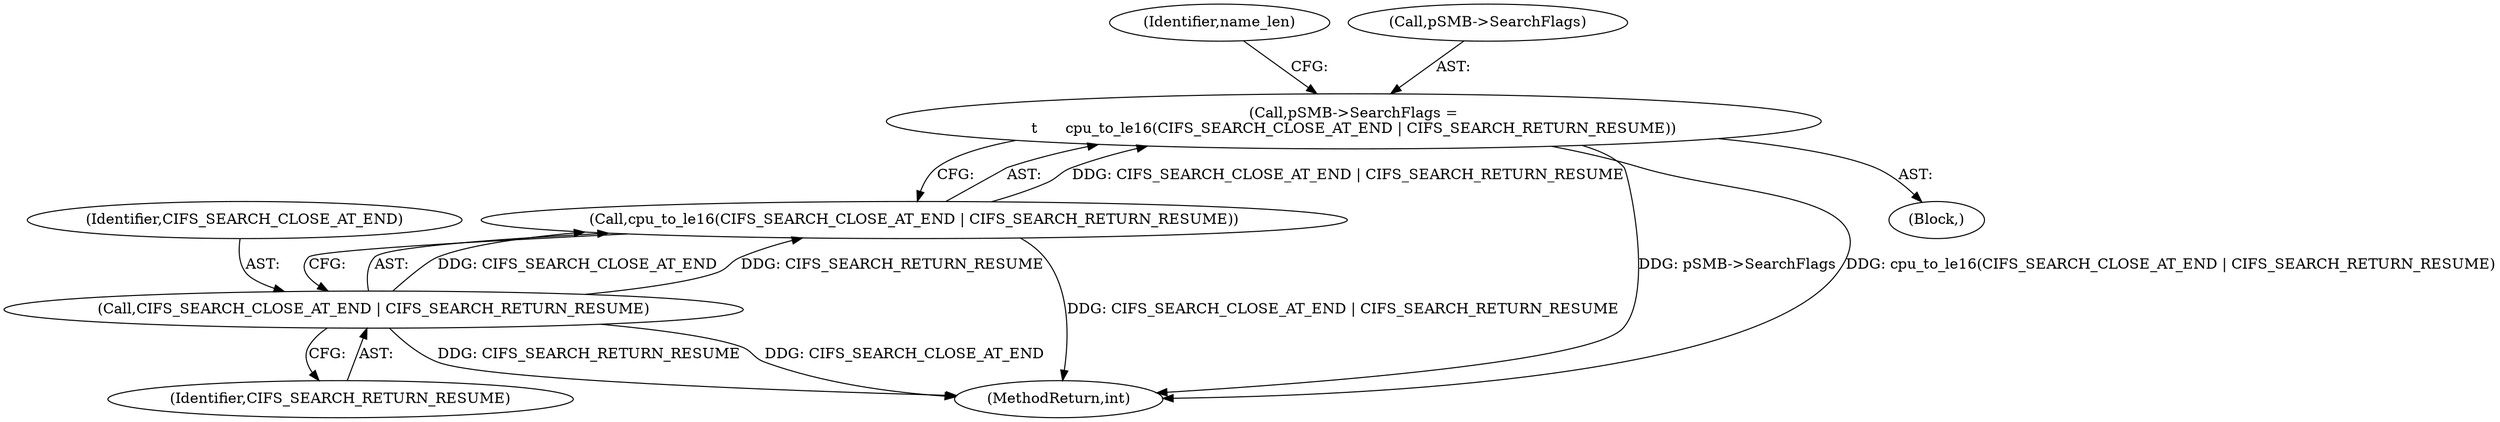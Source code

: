 digraph "0_linux_9438fabb73eb48055b58b89fc51e0bc4db22fabd@pointer" {
"1000277" [label="(Call,pSMB->SearchFlags =\n\t      cpu_to_le16(CIFS_SEARCH_CLOSE_AT_END | CIFS_SEARCH_RETURN_RESUME))"];
"1000281" [label="(Call,cpu_to_le16(CIFS_SEARCH_CLOSE_AT_END | CIFS_SEARCH_RETURN_RESUME))"];
"1000282" [label="(Call,CIFS_SEARCH_CLOSE_AT_END | CIFS_SEARCH_RETURN_RESUME)"];
"1000286" [label="(Identifier,name_len)"];
"1000281" [label="(Call,cpu_to_le16(CIFS_SEARCH_CLOSE_AT_END | CIFS_SEARCH_RETURN_RESUME))"];
"1000584" [label="(MethodReturn,int)"];
"1000277" [label="(Call,pSMB->SearchFlags =\n\t      cpu_to_le16(CIFS_SEARCH_CLOSE_AT_END | CIFS_SEARCH_RETURN_RESUME))"];
"1000282" [label="(Call,CIFS_SEARCH_CLOSE_AT_END | CIFS_SEARCH_RETURN_RESUME)"];
"1000117" [label="(Block,)"];
"1000283" [label="(Identifier,CIFS_SEARCH_CLOSE_AT_END)"];
"1000284" [label="(Identifier,CIFS_SEARCH_RETURN_RESUME)"];
"1000278" [label="(Call,pSMB->SearchFlags)"];
"1000277" -> "1000117"  [label="AST: "];
"1000277" -> "1000281"  [label="CFG: "];
"1000278" -> "1000277"  [label="AST: "];
"1000281" -> "1000277"  [label="AST: "];
"1000286" -> "1000277"  [label="CFG: "];
"1000277" -> "1000584"  [label="DDG: pSMB->SearchFlags"];
"1000277" -> "1000584"  [label="DDG: cpu_to_le16(CIFS_SEARCH_CLOSE_AT_END | CIFS_SEARCH_RETURN_RESUME)"];
"1000281" -> "1000277"  [label="DDG: CIFS_SEARCH_CLOSE_AT_END | CIFS_SEARCH_RETURN_RESUME"];
"1000281" -> "1000282"  [label="CFG: "];
"1000282" -> "1000281"  [label="AST: "];
"1000281" -> "1000584"  [label="DDG: CIFS_SEARCH_CLOSE_AT_END | CIFS_SEARCH_RETURN_RESUME"];
"1000282" -> "1000281"  [label="DDG: CIFS_SEARCH_CLOSE_AT_END"];
"1000282" -> "1000281"  [label="DDG: CIFS_SEARCH_RETURN_RESUME"];
"1000282" -> "1000284"  [label="CFG: "];
"1000283" -> "1000282"  [label="AST: "];
"1000284" -> "1000282"  [label="AST: "];
"1000282" -> "1000584"  [label="DDG: CIFS_SEARCH_RETURN_RESUME"];
"1000282" -> "1000584"  [label="DDG: CIFS_SEARCH_CLOSE_AT_END"];
}
